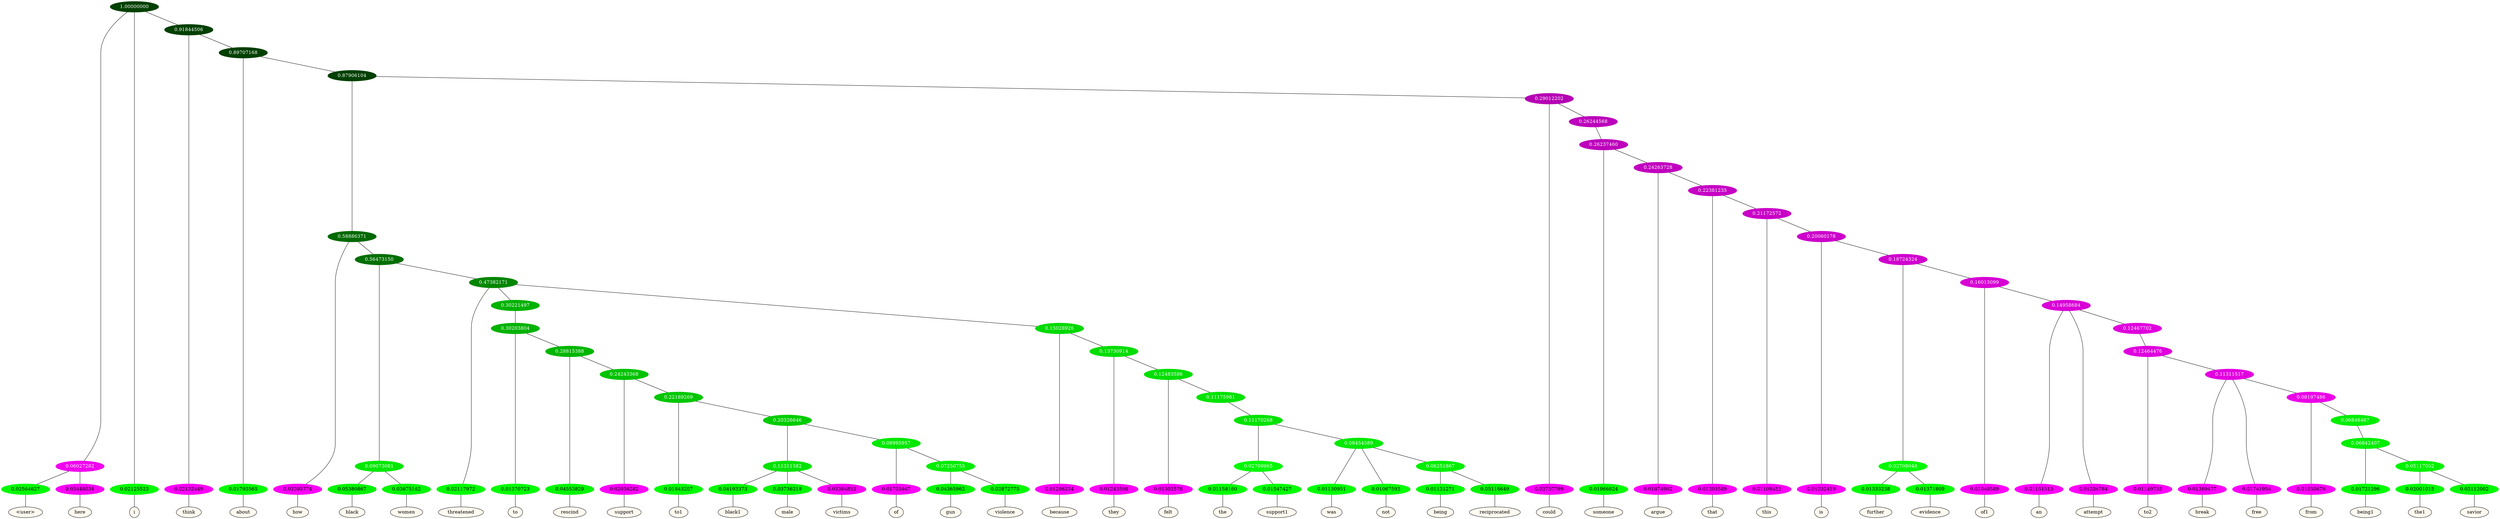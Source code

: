graph {
	node [format=png height=0.15 nodesep=0.001 ordering=out overlap=prism overlap_scaling=0.01 ranksep=0.001 ratio=0.2 style=filled width=0.15]
	{
		rank=same
		a_w_4 [label="\<user\>" color=black fillcolor=floralwhite style="filled,solid"]
		a_w_5 [label=here color=black fillcolor=floralwhite style="filled,solid"]
		a_w_2 [label=i color=black fillcolor=floralwhite style="filled,solid"]
		a_w_6 [label=think color=black fillcolor=floralwhite style="filled,solid"]
		a_w_8 [label=about color=black fillcolor=floralwhite style="filled,solid"]
		a_w_12 [label=how color=black fillcolor=floralwhite style="filled,solid"]
		a_w_19 [label=black color=black fillcolor=floralwhite style="filled,solid"]
		a_w_20 [label=women color=black fillcolor=floralwhite style="filled,solid"]
		a_w_21 [label=threatened color=black fillcolor=floralwhite style="filled,solid"]
		a_w_31 [label=to color=black fillcolor=floralwhite style="filled,solid"]
		a_w_37 [label=rescind color=black fillcolor=floralwhite style="filled,solid"]
		a_w_43 [label=support color=black fillcolor=floralwhite style="filled,solid"]
		a_w_48 [label=to1 color=black fillcolor=floralwhite style="filled,solid"]
		a_w_65 [label=black1 color=black fillcolor=floralwhite style="filled,solid"]
		a_w_66 [label=male color=black fillcolor=floralwhite style="filled,solid"]
		a_w_67 [label=victims color=black fillcolor=floralwhite style="filled,solid"]
		a_w_68 [label=of color=black fillcolor=floralwhite style="filled,solid"]
		a_w_75 [label=gun color=black fillcolor=floralwhite style="filled,solid"]
		a_w_76 [label=violence color=black fillcolor=floralwhite style="filled,solid"]
		a_w_27 [label=because color=black fillcolor=floralwhite style="filled,solid"]
		a_w_33 [label=they color=black fillcolor=floralwhite style="filled,solid"]
		a_w_39 [label=felt color=black fillcolor=floralwhite style="filled,solid"]
		a_w_56 [label=the color=black fillcolor=floralwhite style="filled,solid"]
		a_w_57 [label=support1 color=black fillcolor=floralwhite style="filled,solid"]
		a_w_58 [label=was color=black fillcolor=floralwhite style="filled,solid"]
		a_w_59 [label=not color=black fillcolor=floralwhite style="filled,solid"]
		a_w_70 [label=being color=black fillcolor=floralwhite style="filled,solid"]
		a_w_71 [label=reciprocated color=black fillcolor=floralwhite style="filled,solid"]
		a_w_14 [label=could color=black fillcolor=floralwhite style="filled,solid"]
		a_w_24 [label=someone color=black fillcolor=floralwhite style="filled,solid"]
		a_w_29 [label=argue color=black fillcolor=floralwhite style="filled,solid"]
		a_w_35 [label=that color=black fillcolor=floralwhite style="filled,solid"]
		a_w_41 [label=this color=black fillcolor=floralwhite style="filled,solid"]
		a_w_46 [label=is color=black fillcolor=floralwhite style="filled,solid"]
		a_w_61 [label=further color=black fillcolor=floralwhite style="filled,solid"]
		a_w_62 [label=evidence color=black fillcolor=floralwhite style="filled,solid"]
		a_w_63 [label=of1 color=black fillcolor=floralwhite style="filled,solid"]
		a_w_72 [label=an color=black fillcolor=floralwhite style="filled,solid"]
		a_w_73 [label=attempt color=black fillcolor=floralwhite style="filled,solid"]
		a_w_78 [label=to2 color=black fillcolor=floralwhite style="filled,solid"]
		a_w_80 [label=break color=black fillcolor=floralwhite style="filled,solid"]
		a_w_81 [label=free color=black fillcolor=floralwhite style="filled,solid"]
		a_w_83 [label=from color=black fillcolor=floralwhite style="filled,solid"]
		a_w_86 [label=being1 color=black fillcolor=floralwhite style="filled,solid"]
		a_w_88 [label=the1 color=black fillcolor=floralwhite style="filled,solid"]
		a_w_89 [label=savior color=black fillcolor=floralwhite style="filled,solid"]
	}
	a_n_4 -- a_w_4
	a_n_5 -- a_w_5
	a_n_2 -- a_w_2
	a_n_6 -- a_w_6
	a_n_8 -- a_w_8
	a_n_12 -- a_w_12
	a_n_19 -- a_w_19
	a_n_20 -- a_w_20
	a_n_21 -- a_w_21
	a_n_31 -- a_w_31
	a_n_37 -- a_w_37
	a_n_43 -- a_w_43
	a_n_48 -- a_w_48
	a_n_65 -- a_w_65
	a_n_66 -- a_w_66
	a_n_67 -- a_w_67
	a_n_68 -- a_w_68
	a_n_75 -- a_w_75
	a_n_76 -- a_w_76
	a_n_27 -- a_w_27
	a_n_33 -- a_w_33
	a_n_39 -- a_w_39
	a_n_56 -- a_w_56
	a_n_57 -- a_w_57
	a_n_58 -- a_w_58
	a_n_59 -- a_w_59
	a_n_70 -- a_w_70
	a_n_71 -- a_w_71
	a_n_14 -- a_w_14
	a_n_24 -- a_w_24
	a_n_29 -- a_w_29
	a_n_35 -- a_w_35
	a_n_41 -- a_w_41
	a_n_46 -- a_w_46
	a_n_61 -- a_w_61
	a_n_62 -- a_w_62
	a_n_63 -- a_w_63
	a_n_72 -- a_w_72
	a_n_73 -- a_w_73
	a_n_78 -- a_w_78
	a_n_80 -- a_w_80
	a_n_81 -- a_w_81
	a_n_83 -- a_w_83
	a_n_86 -- a_w_86
	a_n_88 -- a_w_88
	a_n_89 -- a_w_89
	{
		rank=same
		a_n_4 [label=0.02564627 color="0.334 1.000 0.974" fontcolor=black]
		a_n_5 [label=0.03448034 color="0.835 1.000 0.966" fontcolor=black]
		a_n_2 [label=0.02125523 color="0.334 1.000 0.979" fontcolor=black]
		a_n_6 [label=0.02132449 color="0.835 1.000 0.979" fontcolor=black]
		a_n_8 [label=0.01793565 color="0.334 1.000 0.982" fontcolor=black]
		a_n_12 [label=0.02395774 color="0.835 1.000 0.976" fontcolor=black]
		a_n_19 [label=0.05380867 color="0.334 1.000 0.946" fontcolor=black]
		a_n_20 [label=0.03675162 color="0.334 1.000 0.963" fontcolor=black]
		a_n_21 [label=0.02117972 color="0.334 1.000 0.979" fontcolor=black]
		a_n_31 [label=0.01370723 color="0.334 1.000 0.986" fontcolor=black]
		a_n_37 [label=0.04553829 color="0.334 1.000 0.954" fontcolor=black]
		a_n_43 [label=0.02036282 color="0.835 1.000 0.980" fontcolor=black]
		a_n_48 [label=0.01843207 color="0.334 1.000 0.982" fontcolor=black]
		a_n_65 [label=0.04193373 color="0.334 1.000 0.958" fontcolor=black]
		a_n_66 [label=0.03736218 color="0.334 1.000 0.963" fontcolor=black]
		a_n_67 [label=0.03364853 color="0.835 1.000 0.966" fontcolor=black]
		a_n_68 [label=0.01735467 color="0.835 1.000 0.983" fontcolor=black]
		a_n_75 [label=0.04365962 color="0.334 1.000 0.956" fontcolor=black]
		a_n_76 [label=0.02872775 color="0.334 1.000 0.971" fontcolor=black]
		a_n_27 [label=0.01296234 color="0.835 1.000 0.987" fontcolor=black]
		a_n_33 [label=0.01243506 color="0.835 1.000 0.988" fontcolor=black]
		a_n_39 [label=0.01302578 color="0.835 1.000 0.987" fontcolor=black]
		a_n_56 [label=0.01158160 color="0.334 1.000 0.988" fontcolor=black]
		a_n_57 [label=0.01547427 color="0.334 1.000 0.985" fontcolor=black]
		a_n_58 [label=0.01130951 color="0.334 1.000 0.989" fontcolor=black]
		a_n_59 [label=0.01067593 color="0.334 1.000 0.989" fontcolor=black]
		a_n_70 [label=0.01131271 color="0.334 1.000 0.989" fontcolor=black]
		a_n_71 [label=0.05116649 color="0.334 1.000 0.949" fontcolor=black]
		a_n_14 [label=0.02757799 color="0.835 1.000 0.972" fontcolor=black]
		a_n_24 [label=0.01966624 color="0.334 1.000 0.980" fontcolor=black]
		a_n_29 [label=0.01874902 color="0.835 1.000 0.981" fontcolor=black]
		a_n_35 [label=0.01203589 color="0.835 1.000 0.988" fontcolor=black]
		a_n_41 [label=0.01108452 color="0.835 1.000 0.989" fontcolor=black]
		a_n_46 [label=0.01332419 color="0.835 1.000 0.987" fontcolor=black]
		a_n_61 [label=0.01333238 color="0.334 1.000 0.987" fontcolor=black]
		a_n_62 [label=0.01371809 color="0.334 1.000 0.986" fontcolor=black]
		a_n_63 [label=0.01049589 color="0.835 1.000 0.990" fontcolor=black]
		a_n_72 [label=0.01151513 color="0.835 1.000 0.988" fontcolor=black]
		a_n_73 [label=0.01334784 color="0.835 1.000 0.987" fontcolor=black]
		a_n_78 [label=0.01149733 color="0.835 1.000 0.989" fontcolor=black]
		a_n_80 [label=0.01369477 color="0.835 1.000 0.986" fontcolor=black]
		a_n_81 [label=0.01741954 color="0.835 1.000 0.983" fontcolor=black]
		a_n_83 [label=0.01350679 color="0.835 1.000 0.986" fontcolor=black]
		a_n_86 [label=0.01721296 color="0.334 1.000 0.983" fontcolor=black]
		a_n_88 [label=0.02001015 color="0.334 1.000 0.980" fontcolor=black]
		a_n_89 [label=0.03112002 color="0.334 1.000 0.969" fontcolor=black]
	}
	a_n_0 [label=1.00000000 color="0.334 1.000 0.250" fontcolor=grey99]
	a_n_1 [label=0.06027282 color="0.835 1.000 0.940" fontcolor=grey99]
	a_n_0 -- a_n_1
	a_n_0 -- a_n_2
	a_n_3 [label=0.91844506 color="0.334 1.000 0.250" fontcolor=grey99]
	a_n_0 -- a_n_3
	a_n_1 -- a_n_4
	a_n_1 -- a_n_5
	a_n_3 -- a_n_6
	a_n_7 [label=0.89707168 color="0.334 1.000 0.250" fontcolor=grey99]
	a_n_3 -- a_n_7
	a_n_7 -- a_n_8
	a_n_9 [label=0.87906104 color="0.334 1.000 0.250" fontcolor=grey99]
	a_n_7 -- a_n_9
	a_n_10 [label=0.58886371 color="0.334 1.000 0.411" fontcolor=grey99]
	a_n_9 -- a_n_10
	a_n_11 [label=0.29012202 color="0.835 1.000 0.710" fontcolor=grey99]
	a_n_9 -- a_n_11
	a_n_10 -- a_n_12
	a_n_13 [label=0.56473150 color="0.334 1.000 0.435" fontcolor=grey99]
	a_n_10 -- a_n_13
	a_n_11 -- a_n_14
	a_n_15 [label=0.26244568 color="0.835 1.000 0.738" fontcolor=grey99]
	a_n_11 -- a_n_15
	a_n_16 [label=0.09073081 color="0.334 1.000 0.909" fontcolor=grey99]
	a_n_13 -- a_n_16
	a_n_17 [label=0.47382171 color="0.334 1.000 0.526" fontcolor=grey99]
	a_n_13 -- a_n_17
	a_n_18 [label=0.26237460 color="0.835 1.000 0.738" fontcolor=grey99]
	a_n_15 -- a_n_18
	a_n_16 -- a_n_19
	a_n_16 -- a_n_20
	a_n_17 -- a_n_21
	a_n_22 [label=0.30221497 color="0.334 1.000 0.698" fontcolor=grey99]
	a_n_17 -- a_n_22
	a_n_23 [label=0.15028926 color="0.334 1.000 0.850" fontcolor=grey99]
	a_n_17 -- a_n_23
	a_n_18 -- a_n_24
	a_n_25 [label=0.24263728 color="0.835 1.000 0.757" fontcolor=grey99]
	a_n_18 -- a_n_25
	a_n_26 [label=0.30203804 color="0.334 1.000 0.698" fontcolor=grey99]
	a_n_22 -- a_n_26
	a_n_23 -- a_n_27
	a_n_28 [label=0.13730914 color="0.334 1.000 0.863" fontcolor=grey99]
	a_n_23 -- a_n_28
	a_n_25 -- a_n_29
	a_n_30 [label=0.22381235 color="0.835 1.000 0.776" fontcolor=grey99]
	a_n_25 -- a_n_30
	a_n_26 -- a_n_31
	a_n_32 [label=0.28815388 color="0.334 1.000 0.712" fontcolor=grey99]
	a_n_26 -- a_n_32
	a_n_28 -- a_n_33
	a_n_34 [label=0.12483586 color="0.334 1.000 0.875" fontcolor=grey99]
	a_n_28 -- a_n_34
	a_n_30 -- a_n_35
	a_n_36 [label=0.21172572 color="0.835 1.000 0.788" fontcolor=grey99]
	a_n_30 -- a_n_36
	a_n_32 -- a_n_37
	a_n_38 [label=0.24243368 color="0.334 1.000 0.758" fontcolor=grey99]
	a_n_32 -- a_n_38
	a_n_34 -- a_n_39
	a_n_40 [label=0.11175981 color="0.334 1.000 0.888" fontcolor=grey99]
	a_n_34 -- a_n_40
	a_n_36 -- a_n_41
	a_n_42 [label=0.20060178 color="0.835 1.000 0.799" fontcolor=grey99]
	a_n_36 -- a_n_42
	a_n_38 -- a_n_43
	a_n_44 [label=0.22189269 color="0.334 1.000 0.778" fontcolor=grey99]
	a_n_38 -- a_n_44
	a_n_45 [label=0.11170268 color="0.334 1.000 0.888" fontcolor=grey99]
	a_n_40 -- a_n_45
	a_n_42 -- a_n_46
	a_n_47 [label=0.18724324 color="0.835 1.000 0.813" fontcolor=grey99]
	a_n_42 -- a_n_47
	a_n_44 -- a_n_48
	a_n_49 [label=0.20326646 color="0.334 1.000 0.797" fontcolor=grey99]
	a_n_44 -- a_n_49
	a_n_50 [label=0.02709965 color="0.334 1.000 0.973" fontcolor=grey99]
	a_n_45 -- a_n_50
	a_n_51 [label=0.08454589 color="0.334 1.000 0.915" fontcolor=grey99]
	a_n_45 -- a_n_51
	a_n_52 [label=0.02708048 color="0.334 1.000 0.973" fontcolor=grey99]
	a_n_47 -- a_n_52
	a_n_53 [label=0.16013099 color="0.835 1.000 0.840" fontcolor=grey99]
	a_n_47 -- a_n_53
	a_n_54 [label=0.11311582 color="0.334 1.000 0.887" fontcolor=grey99]
	a_n_49 -- a_n_54
	a_n_55 [label=0.08995957 color="0.334 1.000 0.910" fontcolor=grey99]
	a_n_49 -- a_n_55
	a_n_50 -- a_n_56
	a_n_50 -- a_n_57
	a_n_51 -- a_n_58
	a_n_51 -- a_n_59
	a_n_60 [label=0.06251867 color="0.334 1.000 0.937" fontcolor=grey99]
	a_n_51 -- a_n_60
	a_n_52 -- a_n_61
	a_n_52 -- a_n_62
	a_n_53 -- a_n_63
	a_n_64 [label=0.14958684 color="0.835 1.000 0.850" fontcolor=grey99]
	a_n_53 -- a_n_64
	a_n_54 -- a_n_65
	a_n_54 -- a_n_66
	a_n_54 -- a_n_67
	a_n_55 -- a_n_68
	a_n_69 [label=0.07250755 color="0.334 1.000 0.927" fontcolor=grey99]
	a_n_55 -- a_n_69
	a_n_60 -- a_n_70
	a_n_60 -- a_n_71
	a_n_64 -- a_n_72
	a_n_64 -- a_n_73
	a_n_74 [label=0.12467702 color="0.835 1.000 0.875" fontcolor=grey99]
	a_n_64 -- a_n_74
	a_n_69 -- a_n_75
	a_n_69 -- a_n_76
	a_n_77 [label=0.12464476 color="0.835 1.000 0.875" fontcolor=grey99]
	a_n_74 -- a_n_77
	a_n_77 -- a_n_78
	a_n_79 [label=0.11311517 color="0.835 1.000 0.887" fontcolor=grey99]
	a_n_77 -- a_n_79
	a_n_79 -- a_n_80
	a_n_79 -- a_n_81
	a_n_82 [label=0.08197486 color="0.835 1.000 0.918" fontcolor=grey99]
	a_n_79 -- a_n_82
	a_n_82 -- a_n_83
	a_n_84 [label=0.06846467 color="0.334 1.000 0.932" fontcolor=grey99]
	a_n_82 -- a_n_84
	a_n_85 [label=0.06842407 color="0.334 1.000 0.932" fontcolor=grey99]
	a_n_84 -- a_n_85
	a_n_85 -- a_n_86
	a_n_87 [label=0.05117052 color="0.334 1.000 0.949" fontcolor=grey99]
	a_n_85 -- a_n_87
	a_n_87 -- a_n_88
	a_n_87 -- a_n_89
}
